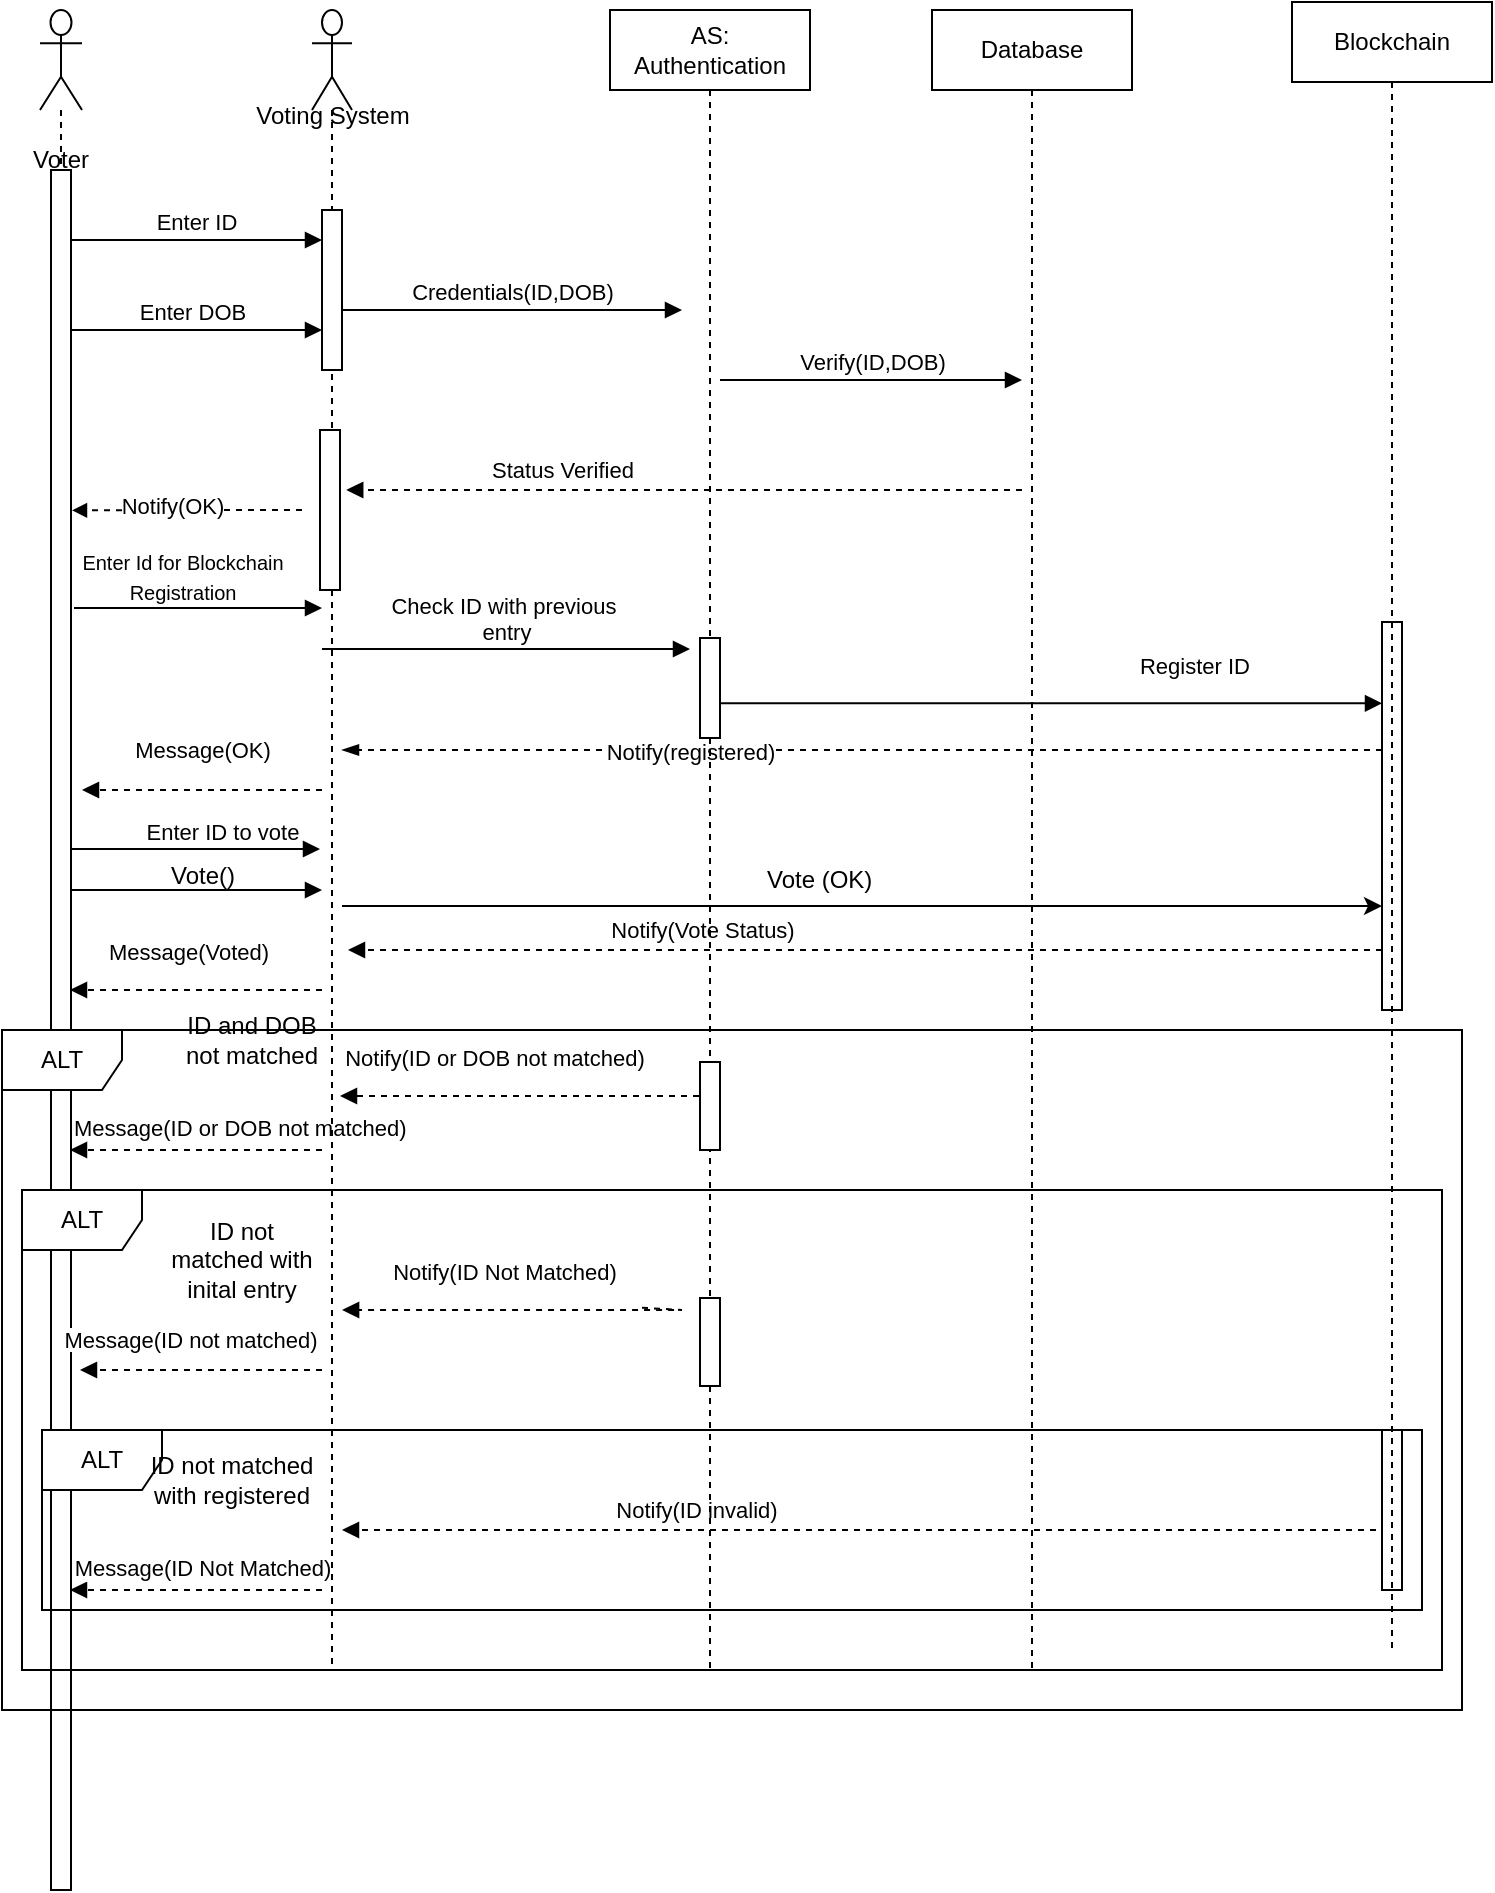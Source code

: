 <mxfile version="26.0.9">
  <diagram name="Page-1" id="LMYDNfDcWkgAOi8U8WU0">
    <mxGraphModel dx="1050" dy="569" grid="1" gridSize="10" guides="1" tooltips="1" connect="1" arrows="1" fold="1" page="1" pageScale="1" pageWidth="827" pageHeight="1169" math="0" shadow="0">
      <root>
        <mxCell id="0" />
        <mxCell id="1" parent="0" />
        <mxCell id="XKa-oyLKF1oneIkAn2bW-17" value="Enter ID" style="html=1;verticalAlign=bottom;endArrow=block;curved=0;rounded=0;entryX=0;entryY=0;entryDx=0;entryDy=5;entryPerimeter=0;" parent="1" edge="1">
          <mxGeometry width="80" relative="1" as="geometry">
            <mxPoint x="94" y="155" as="sourcePoint" />
            <mxPoint x="220" y="155" as="targetPoint" />
          </mxGeometry>
        </mxCell>
        <mxCell id="XKa-oyLKF1oneIkAn2bW-18" value="Enter DOB" style="html=1;verticalAlign=bottom;endArrow=block;curved=0;rounded=0;" parent="1" source="XKa-oyLKF1oneIkAn2bW-75" edge="1">
          <mxGeometry width="80" relative="1" as="geometry">
            <mxPoint x="100" y="180" as="sourcePoint" />
            <mxPoint x="220" y="200" as="targetPoint" />
          </mxGeometry>
        </mxCell>
        <mxCell id="XKa-oyLKF1oneIkAn2bW-21" value="Credentials(ID,DOB)" style="html=1;verticalAlign=bottom;endArrow=block;curved=0;rounded=0;" parent="1" edge="1">
          <mxGeometry width="80" relative="1" as="geometry">
            <mxPoint x="230" y="190" as="sourcePoint" />
            <mxPoint x="400" y="190" as="targetPoint" />
          </mxGeometry>
        </mxCell>
        <mxCell id="XKa-oyLKF1oneIkAn2bW-23" value="Verify(ID,DOB)" style="html=1;verticalAlign=bottom;endArrow=block;curved=0;rounded=0;exitX=1;exitY=1;exitDx=0;exitDy=-5;exitPerimeter=0;" parent="1" edge="1">
          <mxGeometry width="80" relative="1" as="geometry">
            <mxPoint x="419" y="225" as="sourcePoint" />
            <mxPoint x="570" y="225" as="targetPoint" />
          </mxGeometry>
        </mxCell>
        <mxCell id="XKa-oyLKF1oneIkAn2bW-36" value="" style="endArrow=block;dashed=1;endFill=1;endSize=6;html=1;rounded=0;entryX=1.211;entryY=0.11;entryDx=0;entryDy=0;entryPerimeter=0;" parent="1" edge="1">
          <mxGeometry width="160" relative="1" as="geometry">
            <mxPoint x="570" y="280.0" as="sourcePoint" />
            <mxPoint x="232.11" y="280.0" as="targetPoint" />
          </mxGeometry>
        </mxCell>
        <mxCell id="XKa-oyLKF1oneIkAn2bW-38" value="Status Verified" style="edgeLabel;html=1;align=center;verticalAlign=middle;resizable=0;points=[];" parent="XKa-oyLKF1oneIkAn2bW-36" vertex="1" connectable="0">
          <mxGeometry x="0.131" y="2" relative="1" as="geometry">
            <mxPoint x="-39" y="-12" as="offset" />
          </mxGeometry>
        </mxCell>
        <mxCell id="XKa-oyLKF1oneIkAn2bW-39" value="" style="endArrow=block;dashed=1;endFill=1;endSize=5;html=1;rounded=0;entryX=0.6;entryY=0.286;entryDx=0;entryDy=0;entryPerimeter=0;" parent="1" edge="1">
          <mxGeometry width="160" relative="1" as="geometry">
            <mxPoint x="210" y="290" as="sourcePoint" />
            <mxPoint x="95" y="290.16" as="targetPoint" />
          </mxGeometry>
        </mxCell>
        <mxCell id="XKa-oyLKF1oneIkAn2bW-42" value="Notify(OK)" style="edgeLabel;html=1;align=center;verticalAlign=middle;resizable=0;points=[];" parent="XKa-oyLKF1oneIkAn2bW-39" vertex="1" connectable="0">
          <mxGeometry x="0.131" y="-2" relative="1" as="geometry">
            <mxPoint as="offset" />
          </mxGeometry>
        </mxCell>
        <mxCell id="XKa-oyLKF1oneIkAn2bW-43" value="" style="html=1;verticalAlign=bottom;endArrow=block;curved=0;rounded=0;" parent="1" edge="1">
          <mxGeometry width="80" relative="1" as="geometry">
            <mxPoint x="96" y="339" as="sourcePoint" />
            <mxPoint x="220" y="339" as="targetPoint" />
          </mxGeometry>
        </mxCell>
        <mxCell id="XKa-oyLKF1oneIkAn2bW-45" value="&lt;span style=&quot;font-weight: normal;&quot;&gt;&lt;font style=&quot;font-size: 10px;&quot;&gt;Enter Id for Blockchain&lt;/font&gt;&lt;/span&gt;&lt;div&gt;&lt;span style=&quot;font-weight: normal;&quot;&gt;&lt;font style=&quot;font-size: 10px;&quot;&gt;Registration&lt;/font&gt;&lt;/span&gt;&lt;/div&gt;" style="text;align=center;fontStyle=1;verticalAlign=middle;spacingLeft=3;spacingRight=3;strokeColor=none;rotatable=0;points=[[0,0.5],[1,0.5]];portConstraint=eastwest;html=1;" parent="1" vertex="1">
          <mxGeometry x="110" y="310" width="80" height="26" as="geometry" />
        </mxCell>
        <mxCell id="XKa-oyLKF1oneIkAn2bW-48" value="Check ID with previous&amp;nbsp;&lt;div&gt;entry&lt;/div&gt;" style="html=1;verticalAlign=bottom;endArrow=block;curved=0;rounded=0;" parent="1" edge="1">
          <mxGeometry width="80" relative="1" as="geometry">
            <mxPoint x="220" y="359.5" as="sourcePoint" />
            <mxPoint x="404" y="359.5" as="targetPoint" />
          </mxGeometry>
        </mxCell>
        <mxCell id="XKa-oyLKF1oneIkAn2bW-49" value="Register ID" style="html=1;verticalAlign=bottom;endArrow=block;curved=0;rounded=0;exitX=1.278;exitY=0.833;exitDx=0;exitDy=0;exitPerimeter=0;" parent="1" target="XKa-oyLKF1oneIkAn2bW-53" edge="1">
          <mxGeometry x="0.438" y="10" width="80" relative="1" as="geometry">
            <mxPoint x="416.78" y="386.64" as="sourcePoint" />
            <mxPoint x="530" y="380" as="targetPoint" />
            <mxPoint as="offset" />
          </mxGeometry>
        </mxCell>
        <mxCell id="XKa-oyLKF1oneIkAn2bW-53" value="" style="html=1;points=[[0,0,0,0,5],[0,1,0,0,-5],[1,0,0,0,5],[1,1,0,0,-5]];perimeter=orthogonalPerimeter;outlineConnect=0;targetShapes=umlLifeline;portConstraint=eastwest;newEdgeStyle={&quot;curved&quot;:0,&quot;rounded&quot;:0};" parent="1" vertex="1">
          <mxGeometry x="750" y="346" width="10" height="194" as="geometry" />
        </mxCell>
        <mxCell id="XKa-oyLKF1oneIkAn2bW-60" value="Enter ID to vote" style="html=1;verticalAlign=bottom;endArrow=block;curved=0;rounded=0;" parent="1" edge="1">
          <mxGeometry x="0.207" width="80" relative="1" as="geometry">
            <mxPoint x="94" y="459.5" as="sourcePoint" />
            <mxPoint x="219" y="459.5" as="targetPoint" />
            <mxPoint as="offset" />
          </mxGeometry>
        </mxCell>
        <mxCell id="XKa-oyLKF1oneIkAn2bW-64" value="" style="endArrow=blockThin;dashed=1;endFill=1;html=1;rounded=0;" parent="1" edge="1">
          <mxGeometry width="160" relative="1" as="geometry">
            <mxPoint x="750" y="410" as="sourcePoint" />
            <mxPoint x="230" y="410" as="targetPoint" />
          </mxGeometry>
        </mxCell>
        <mxCell id="XKa-oyLKF1oneIkAn2bW-65" value="Notify(registered)" style="edgeLabel;html=1;align=center;verticalAlign=middle;resizable=0;points=[];" parent="XKa-oyLKF1oneIkAn2bW-64" vertex="1" connectable="0">
          <mxGeometry x="0.331" y="1" relative="1" as="geometry">
            <mxPoint as="offset" />
          </mxGeometry>
        </mxCell>
        <mxCell id="XKa-oyLKF1oneIkAn2bW-66" value="" style="html=1;verticalAlign=bottom;endArrow=block;curved=0;rounded=0;" parent="1" edge="1">
          <mxGeometry width="80" relative="1" as="geometry">
            <mxPoint x="94" y="480.04" as="sourcePoint" />
            <mxPoint x="220" y="480" as="targetPoint" />
            <Array as="points">
              <mxPoint x="120" y="480" />
              <mxPoint x="140" y="480" />
            </Array>
          </mxGeometry>
        </mxCell>
        <mxCell id="XKa-oyLKF1oneIkAn2bW-70" value="" style="endArrow=block;dashed=1;endFill=1;endSize=6;html=1;rounded=0;" parent="1" edge="1">
          <mxGeometry width="160" relative="1" as="geometry">
            <mxPoint x="220" y="430" as="sourcePoint" />
            <mxPoint x="100" y="430" as="targetPoint" />
          </mxGeometry>
        </mxCell>
        <mxCell id="XKa-oyLKF1oneIkAn2bW-71" value="Message(OK)" style="edgeLabel;html=1;align=center;verticalAlign=middle;resizable=0;points=[];" parent="XKa-oyLKF1oneIkAn2bW-70" vertex="1" connectable="0">
          <mxGeometry x="0.131" y="2" relative="1" as="geometry">
            <mxPoint x="8" y="-22" as="offset" />
          </mxGeometry>
        </mxCell>
        <mxCell id="XKa-oyLKF1oneIkAn2bW-74" value="&lt;span style=&quot;text-wrap-mode: wrap;&quot;&gt;Voter&lt;/span&gt;" style="text;html=1;align=center;verticalAlign=middle;resizable=0;points=[];autosize=1;strokeColor=none;fillColor=none;" parent="1" vertex="1">
          <mxGeometry x="64" y="100" width="50" height="30" as="geometry" />
        </mxCell>
        <mxCell id="XKa-oyLKF1oneIkAn2bW-75" value="" style="shape=umlLifeline;perimeter=lifelinePerimeter;whiteSpace=wrap;html=1;container=1;dropTarget=0;collapsible=0;recursiveResize=0;outlineConnect=0;portConstraint=eastwest;newEdgeStyle={&quot;curved&quot;:0,&quot;rounded&quot;:0};participant=umlActor;size=50;" parent="1" vertex="1">
          <mxGeometry x="79" y="40" width="21" height="940" as="geometry" />
        </mxCell>
        <mxCell id="XFnyQsspHM3zp6jLxVKl-1" value="" style="html=1;points=[[0,0,0,0,5],[0,1,0,0,-5],[1,0,0,0,5],[1,1,0,0,-5]];perimeter=orthogonalPerimeter;outlineConnect=0;targetShapes=umlLifeline;portConstraint=eastwest;newEdgeStyle={&quot;curved&quot;:0,&quot;rounded&quot;:0};" parent="XKa-oyLKF1oneIkAn2bW-75" vertex="1">
          <mxGeometry x="5.5" y="80" width="10" height="860" as="geometry" />
        </mxCell>
        <mxCell id="XKa-oyLKF1oneIkAn2bW-77" value="ALT" style="shape=umlFrame;whiteSpace=wrap;html=1;pointerEvents=0;" parent="1" vertex="1">
          <mxGeometry x="60" y="550" width="730" height="340" as="geometry" />
        </mxCell>
        <mxCell id="XKa-oyLKF1oneIkAn2bW-82" value="ALT" style="shape=umlFrame;whiteSpace=wrap;html=1;pointerEvents=0;" parent="1" vertex="1">
          <mxGeometry x="70" y="630" width="710" height="240" as="geometry" />
        </mxCell>
        <mxCell id="XKa-oyLKF1oneIkAn2bW-83" value="" style="endArrow=block;dashed=1;endFill=1;endSize=6;html=1;rounded=0;entryX=1.007;entryY=0;entryDx=0;entryDy=0;entryPerimeter=0;" parent="1" target="XKa-oyLKF1oneIkAn2bW-87" edge="1">
          <mxGeometry width="160" relative="1" as="geometry">
            <mxPoint x="380" y="688.89" as="sourcePoint" />
            <mxPoint x="220" y="688.89" as="targetPoint" />
            <Array as="points">
              <mxPoint x="400" y="690" />
            </Array>
          </mxGeometry>
        </mxCell>
        <mxCell id="XKa-oyLKF1oneIkAn2bW-84" value="Notify(ID Not Matched)" style="edgeLabel;html=1;align=center;verticalAlign=middle;resizable=0;points=[];" parent="XKa-oyLKF1oneIkAn2bW-83" vertex="1" connectable="0">
          <mxGeometry x="0.331" y="1" relative="1" as="geometry">
            <mxPoint x="17" y="-20" as="offset" />
          </mxGeometry>
        </mxCell>
        <mxCell id="XKa-oyLKF1oneIkAn2bW-85" value="" style="endArrow=block;dashed=1;endFill=1;endSize=6;html=1;rounded=0;" parent="1" edge="1">
          <mxGeometry width="160" relative="1" as="geometry">
            <mxPoint x="220" y="720" as="sourcePoint" />
            <mxPoint x="99" y="720" as="targetPoint" />
          </mxGeometry>
        </mxCell>
        <mxCell id="XKa-oyLKF1oneIkAn2bW-87" value="&lt;span style=&quot;font-size: 11px; background-color: rgb(255, 255, 255);&quot;&gt;Message(ID not matched)&lt;/span&gt;" style="text;html=1;align=center;verticalAlign=middle;resizable=0;points=[];autosize=1;strokeColor=none;fillColor=none;" parent="1" vertex="1">
          <mxGeometry x="79" y="690" width="150" height="30" as="geometry" />
        </mxCell>
        <mxCell id="XKa-oyLKF1oneIkAn2bW-88" value="" style="endArrow=block;dashed=1;endFill=1;endSize=6;html=1;rounded=0;" parent="1" edge="1">
          <mxGeometry width="160" relative="1" as="geometry">
            <mxPoint x="408.5" y="583" as="sourcePoint" />
            <mxPoint x="229" y="583" as="targetPoint" />
          </mxGeometry>
        </mxCell>
        <mxCell id="XKa-oyLKF1oneIkAn2bW-89" value="Notify(ID or DOB not matched)" style="edgeLabel;html=1;align=center;verticalAlign=middle;resizable=0;points=[];" parent="XKa-oyLKF1oneIkAn2bW-88" vertex="1" connectable="0">
          <mxGeometry x="0.331" y="1" relative="1" as="geometry">
            <mxPoint x="17" y="-20" as="offset" />
          </mxGeometry>
        </mxCell>
        <mxCell id="XKa-oyLKF1oneIkAn2bW-93" value="" style="endArrow=block;dashed=1;endFill=1;endSize=6;html=1;rounded=0;" parent="1" edge="1">
          <mxGeometry width="160" relative="1" as="geometry">
            <mxPoint x="220" y="610" as="sourcePoint" />
            <mxPoint x="94" y="610" as="targetPoint" />
          </mxGeometry>
        </mxCell>
        <mxCell id="XKa-oyLKF1oneIkAn2bW-97" value="&lt;span style=&quot;color: rgb(0, 0, 0); font-family: Helvetica; font-size: 11px; font-style: normal; font-variant-ligatures: normal; font-variant-caps: normal; font-weight: 400; letter-spacing: normal; orphans: 2; text-align: center; text-indent: 0px; text-transform: none; widows: 2; word-spacing: 0px; -webkit-text-stroke-width: 0px; white-space: nowrap; background-color: rgb(255, 255, 255); text-decoration-thickness: initial; text-decoration-style: initial; text-decoration-color: initial; float: none; display: inline !important;&quot;&gt;Message(ID or DOB not matched)&lt;/span&gt;" style="text;whiteSpace=wrap;html=1;" parent="1" vertex="1">
          <mxGeometry x="94" y="585" width="116" height="40" as="geometry" />
        </mxCell>
        <mxCell id="XKa-oyLKF1oneIkAn2bW-106" value="ALT" style="shape=umlFrame;whiteSpace=wrap;html=1;pointerEvents=0;" parent="1" vertex="1">
          <mxGeometry x="80" y="750" width="690" height="90" as="geometry" />
        </mxCell>
        <mxCell id="XKa-oyLKF1oneIkAn2bW-107" value="" style="html=1;points=[[0,0,0,0,5],[0,1,0,0,-5],[1,0,0,0,5],[1,1,0,0,-5]];perimeter=orthogonalPerimeter;outlineConnect=0;targetShapes=umlLifeline;portConstraint=eastwest;newEdgeStyle={&quot;curved&quot;:0,&quot;rounded&quot;:0};" parent="1" vertex="1">
          <mxGeometry x="750" y="750" width="10" height="80" as="geometry" />
        </mxCell>
        <mxCell id="XKa-oyLKF1oneIkAn2bW-108" value="" style="endArrow=block;dashed=1;endFill=1;endSize=6;html=1;rounded=0;exitX=0;exitY=0.897;exitDx=0;exitDy=0;exitPerimeter=0;" parent="1" edge="1">
          <mxGeometry width="160" relative="1" as="geometry">
            <mxPoint x="747" y="800" as="sourcePoint" />
            <mxPoint x="230" y="800" as="targetPoint" />
          </mxGeometry>
        </mxCell>
        <mxCell id="XKa-oyLKF1oneIkAn2bW-109" value="Notify(ID invalid)" style="edgeLabel;html=1;align=center;verticalAlign=middle;resizable=0;points=[];" parent="XKa-oyLKF1oneIkAn2bW-108" vertex="1" connectable="0">
          <mxGeometry x="0.331" y="1" relative="1" as="geometry">
            <mxPoint x="4" y="-11" as="offset" />
          </mxGeometry>
        </mxCell>
        <mxCell id="SihQ8ie_81nJS0T04cFK-2" value="" style="endArrow=block;dashed=1;endFill=1;endSize=6;html=1;rounded=0;entryX=1.007;entryY=0;entryDx=0;entryDy=0;entryPerimeter=0;" parent="1" edge="1">
          <mxGeometry width="160" relative="1" as="geometry">
            <mxPoint x="220" y="830.0" as="sourcePoint" />
            <mxPoint x="94" y="830" as="targetPoint" />
            <Array as="points" />
          </mxGeometry>
        </mxCell>
        <mxCell id="SihQ8ie_81nJS0T04cFK-3" value="Message(ID Not Matched)" style="edgeLabel;html=1;align=center;verticalAlign=middle;resizable=0;points=[];" parent="SihQ8ie_81nJS0T04cFK-2" vertex="1" connectable="0">
          <mxGeometry x="0.331" y="1" relative="1" as="geometry">
            <mxPoint x="24" y="-12" as="offset" />
          </mxGeometry>
        </mxCell>
        <mxCell id="SihQ8ie_81nJS0T04cFK-9" value="" style="endArrow=classic;html=1;rounded=0;exitX=1;exitY=1;exitDx=0;exitDy=-5;exitPerimeter=0;" parent="1" edge="1">
          <mxGeometry width="50" height="50" relative="1" as="geometry">
            <mxPoint x="230" y="488" as="sourcePoint" />
            <mxPoint x="750" y="488" as="targetPoint" />
          </mxGeometry>
        </mxCell>
        <mxCell id="SihQ8ie_81nJS0T04cFK-11" value="Vote (OK)&amp;nbsp;" style="text;html=1;align=center;verticalAlign=middle;resizable=0;points=[];autosize=1;strokeColor=none;fillColor=none;" parent="1" vertex="1">
          <mxGeometry x="430" y="460" width="80" height="30" as="geometry" />
        </mxCell>
        <mxCell id="SihQ8ie_81nJS0T04cFK-13" value="Vote()" style="text;html=1;align=center;verticalAlign=middle;resizable=0;points=[];autosize=1;strokeColor=none;fillColor=none;" parent="1" vertex="1">
          <mxGeometry x="130" y="458" width="60" height="30" as="geometry" />
        </mxCell>
        <mxCell id="SihQ8ie_81nJS0T04cFK-14" value="" style="endArrow=block;dashed=1;endFill=1;endSize=6;html=1;rounded=0;exitX=0;exitY=0.897;exitDx=0;exitDy=0;exitPerimeter=0;" parent="1" edge="1">
          <mxGeometry width="160" relative="1" as="geometry">
            <mxPoint x="750" y="510" as="sourcePoint" />
            <mxPoint x="233" y="510" as="targetPoint" />
          </mxGeometry>
        </mxCell>
        <mxCell id="SihQ8ie_81nJS0T04cFK-15" value="Notify(Vote Status)" style="edgeLabel;html=1;align=center;verticalAlign=middle;resizable=0;points=[];" parent="SihQ8ie_81nJS0T04cFK-14" vertex="1" connectable="0">
          <mxGeometry x="0.331" y="1" relative="1" as="geometry">
            <mxPoint x="4" y="-11" as="offset" />
          </mxGeometry>
        </mxCell>
        <mxCell id="SihQ8ie_81nJS0T04cFK-17" value="" style="endArrow=block;dashed=1;endFill=1;endSize=6;html=1;rounded=0;entryX=1.007;entryY=0;entryDx=0;entryDy=0;entryPerimeter=0;" parent="1" edge="1">
          <mxGeometry width="160" relative="1" as="geometry">
            <mxPoint x="220" y="530" as="sourcePoint" />
            <mxPoint x="94" y="530" as="targetPoint" />
            <Array as="points" />
          </mxGeometry>
        </mxCell>
        <mxCell id="SihQ8ie_81nJS0T04cFK-18" value="Message(Voted)" style="edgeLabel;html=1;align=center;verticalAlign=middle;resizable=0;points=[];" parent="SihQ8ie_81nJS0T04cFK-17" vertex="1" connectable="0">
          <mxGeometry x="0.331" y="1" relative="1" as="geometry">
            <mxPoint x="17" y="-20" as="offset" />
          </mxGeometry>
        </mxCell>
        <mxCell id="m6okVOfTwxK6twUnjGJc-4" value="" style="shape=umlLifeline;perimeter=lifelinePerimeter;whiteSpace=wrap;html=1;container=1;dropTarget=0;collapsible=0;recursiveResize=0;outlineConnect=0;portConstraint=eastwest;newEdgeStyle={&quot;curved&quot;:0,&quot;rounded&quot;:0};participant=umlActor;size=50;" parent="1" vertex="1">
          <mxGeometry x="215" y="40" width="20" height="830" as="geometry" />
        </mxCell>
        <mxCell id="XFnyQsspHM3zp6jLxVKl-2" value="" style="html=1;points=[[0,0,0,0,5],[0,1,0,0,-5],[1,0,0,0,5],[1,1,0,0,-5]];perimeter=orthogonalPerimeter;outlineConnect=0;targetShapes=umlLifeline;portConstraint=eastwest;newEdgeStyle={&quot;curved&quot;:0,&quot;rounded&quot;:0};" parent="m6okVOfTwxK6twUnjGJc-4" vertex="1">
          <mxGeometry x="5" y="100" width="10" height="80" as="geometry" />
        </mxCell>
        <mxCell id="XFnyQsspHM3zp6jLxVKl-3" value="" style="html=1;points=[[0,0,0,0,5],[0,1,0,0,-5],[1,0,0,0,5],[1,1,0,0,-5]];perimeter=orthogonalPerimeter;outlineConnect=0;targetShapes=umlLifeline;portConstraint=eastwest;newEdgeStyle={&quot;curved&quot;:0,&quot;rounded&quot;:0};" parent="m6okVOfTwxK6twUnjGJc-4" vertex="1">
          <mxGeometry x="4" y="210" width="10" height="80" as="geometry" />
        </mxCell>
        <mxCell id="m6okVOfTwxK6twUnjGJc-6" value="Database" style="shape=umlLifeline;perimeter=lifelinePerimeter;whiteSpace=wrap;html=1;container=1;dropTarget=0;collapsible=0;recursiveResize=0;outlineConnect=0;portConstraint=eastwest;newEdgeStyle={&quot;curved&quot;:0,&quot;rounded&quot;:0};" parent="1" vertex="1">
          <mxGeometry x="525" y="40" width="100" height="830" as="geometry" />
        </mxCell>
        <mxCell id="m6okVOfTwxK6twUnjGJc-7" value="Blockchain" style="shape=umlLifeline;perimeter=lifelinePerimeter;whiteSpace=wrap;html=1;container=1;dropTarget=0;collapsible=0;recursiveResize=0;outlineConnect=0;portConstraint=eastwest;newEdgeStyle={&quot;curved&quot;:0,&quot;rounded&quot;:0};" parent="1" vertex="1">
          <mxGeometry x="705" y="36" width="100" height="824" as="geometry" />
        </mxCell>
        <mxCell id="m6okVOfTwxK6twUnjGJc-15" value="AS: Authentication" style="shape=umlLifeline;perimeter=lifelinePerimeter;whiteSpace=wrap;html=1;container=1;dropTarget=0;collapsible=0;recursiveResize=0;outlineConnect=0;portConstraint=eastwest;newEdgeStyle={&quot;curved&quot;:0,&quot;rounded&quot;:0};" parent="1" vertex="1">
          <mxGeometry x="364" y="40" width="100" height="830" as="geometry" />
        </mxCell>
        <mxCell id="m6okVOfTwxK6twUnjGJc-21" value="" style="html=1;points=[[0,0,0,0,5],[0,1,0,0,-5],[1,0,0,0,5],[1,1,0,0,-5]];perimeter=orthogonalPerimeter;outlineConnect=0;targetShapes=umlLifeline;portConstraint=eastwest;newEdgeStyle={&quot;curved&quot;:0,&quot;rounded&quot;:0};" parent="m6okVOfTwxK6twUnjGJc-15" vertex="1">
          <mxGeometry x="45" y="314" width="10" height="50" as="geometry" />
        </mxCell>
        <mxCell id="m6okVOfTwxK6twUnjGJc-24" value="" style="html=1;points=[[0,0,0,0,5],[0,1,0,0,-5],[1,0,0,0,5],[1,1,0,0,-5]];perimeter=orthogonalPerimeter;outlineConnect=0;targetShapes=umlLifeline;portConstraint=eastwest;newEdgeStyle={&quot;curved&quot;:0,&quot;rounded&quot;:0};" parent="m6okVOfTwxK6twUnjGJc-15" vertex="1">
          <mxGeometry x="45" y="526" width="10" height="44" as="geometry" />
        </mxCell>
        <mxCell id="rnLgNfncCjdF6pcskwMf-2" value="" style="html=1;points=[[0,0,0,0,5],[0,1,0,0,-5],[1,0,0,0,5],[1,1,0,0,-5]];perimeter=orthogonalPerimeter;outlineConnect=0;targetShapes=umlLifeline;portConstraint=eastwest;newEdgeStyle={&quot;curved&quot;:0,&quot;rounded&quot;:0};" parent="m6okVOfTwxK6twUnjGJc-15" vertex="1">
          <mxGeometry x="45" y="644" width="10" height="44" as="geometry" />
        </mxCell>
        <mxCell id="m6okVOfTwxK6twUnjGJc-25" value="&lt;span style=&quot;font-weight: normal;&quot;&gt;Voting System&lt;/span&gt;" style="text;align=center;fontStyle=1;verticalAlign=middle;spacingLeft=3;spacingRight=3;strokeColor=none;rotatable=0;points=[[0,0.5],[1,0.5]];portConstraint=eastwest;html=1;" parent="1" vertex="1">
          <mxGeometry x="185" y="80" width="80" height="26" as="geometry" />
        </mxCell>
        <mxCell id="rnLgNfncCjdF6pcskwMf-3" value="ID and DOB not matched" style="text;html=1;align=center;verticalAlign=middle;whiteSpace=wrap;rounded=0;" parent="1" vertex="1">
          <mxGeometry x="150" y="540" width="70" height="30" as="geometry" />
        </mxCell>
        <mxCell id="rnLgNfncCjdF6pcskwMf-4" value="ID not matched with inital entry" style="text;html=1;align=center;verticalAlign=middle;whiteSpace=wrap;rounded=0;" parent="1" vertex="1">
          <mxGeometry x="140" y="650" width="80" height="30" as="geometry" />
        </mxCell>
        <mxCell id="rnLgNfncCjdF6pcskwMf-5" value="ID not matched with registered" style="text;html=1;align=center;verticalAlign=middle;whiteSpace=wrap;rounded=0;" parent="1" vertex="1">
          <mxGeometry x="130" y="760" width="90" height="30" as="geometry" />
        </mxCell>
      </root>
    </mxGraphModel>
  </diagram>
</mxfile>
